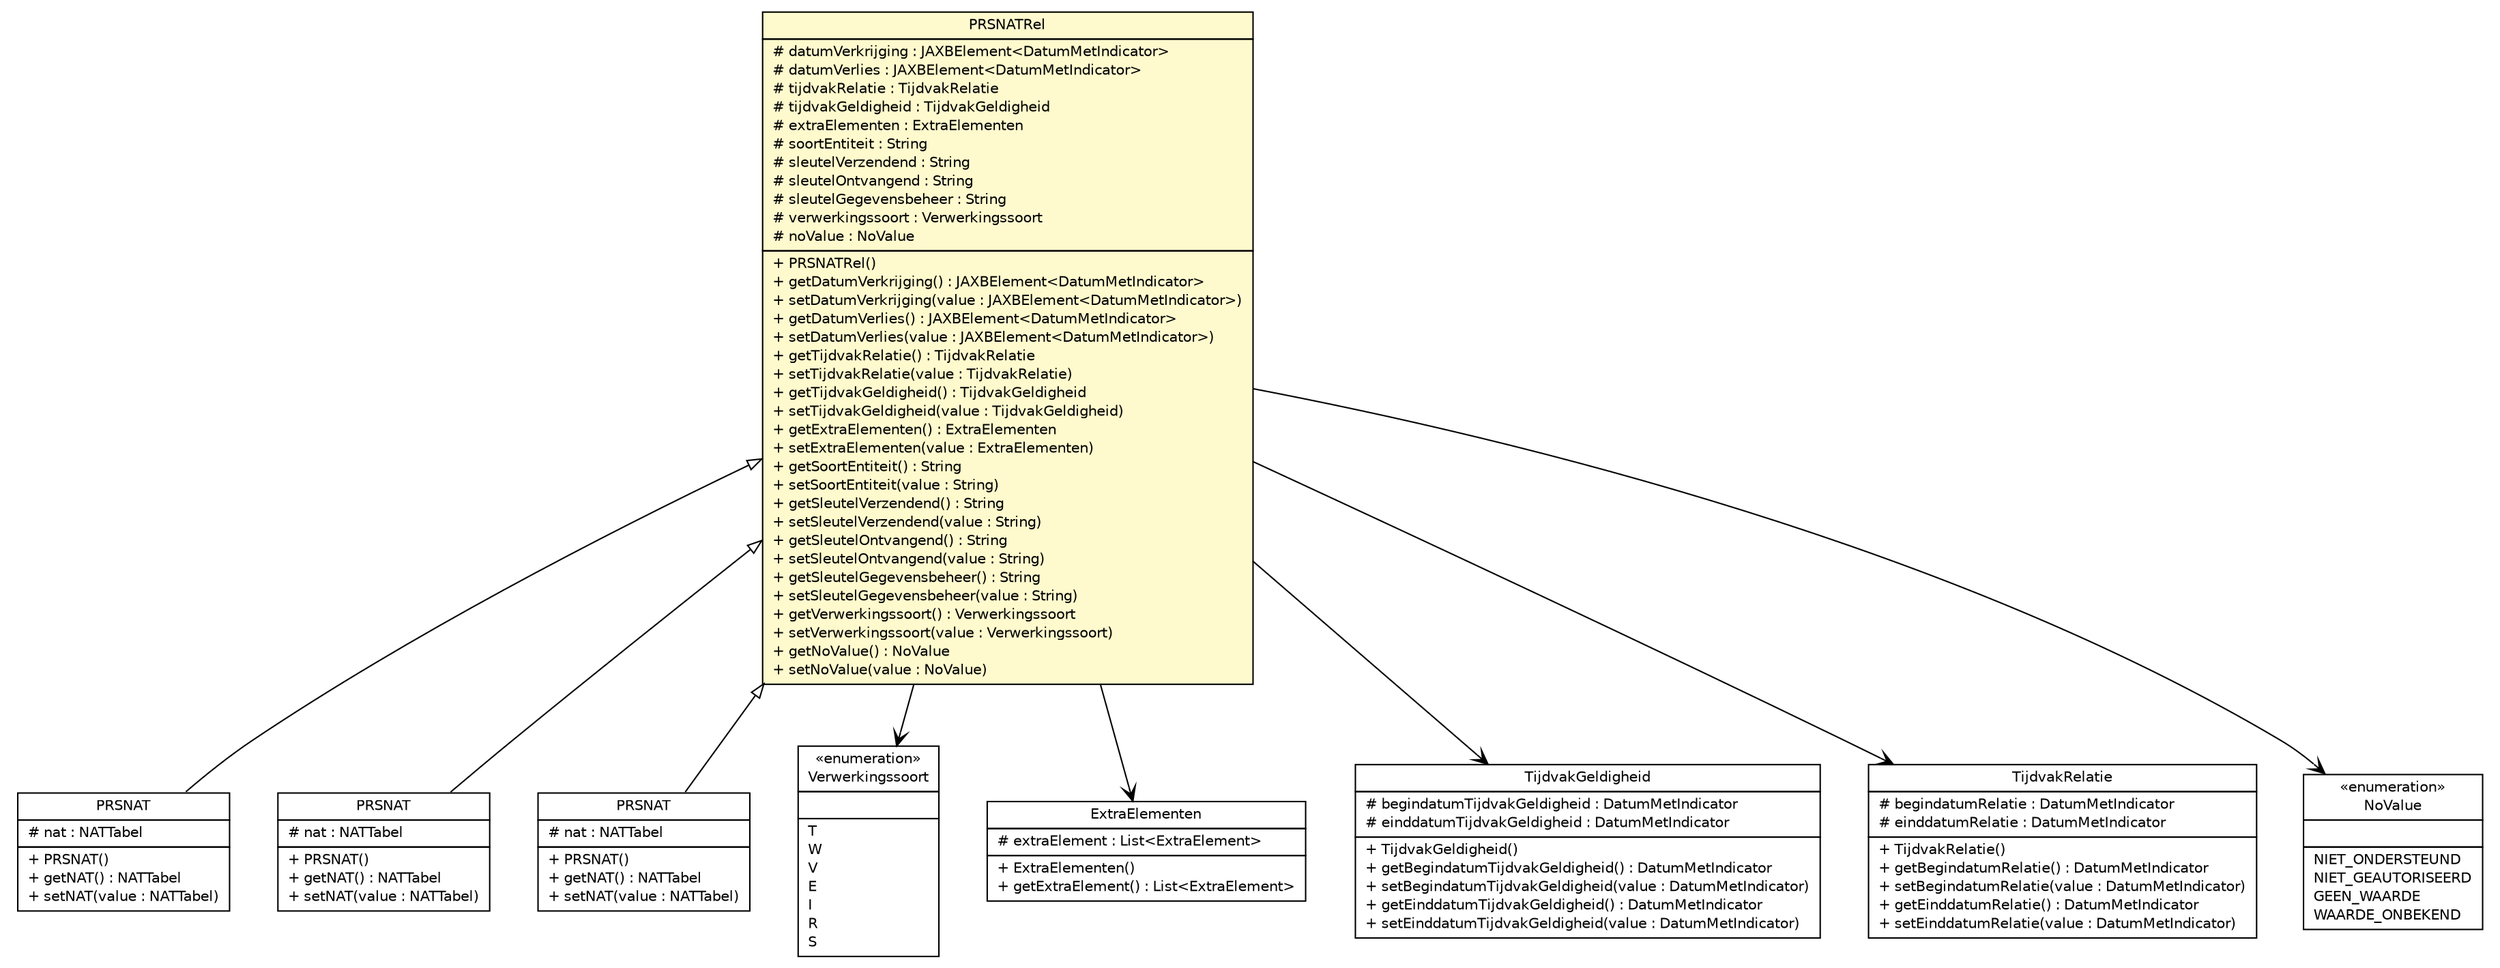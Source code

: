 #!/usr/local/bin/dot
#
# Class diagram 
# Generated by UMLGraph version R5_6-24-gf6e263 (http://www.umlgraph.org/)
#

digraph G {
	edge [fontname="Helvetica",fontsize=10,labelfontname="Helvetica",labelfontsize=10];
	node [fontname="Helvetica",fontsize=10,shape=plaintext];
	nodesep=0.25;
	ranksep=0.5;
	// nl.egem.stuf.sector.bg._0204.PRSAntwoord.PRSNAT
	c168552 [label=<<table title="nl.egem.stuf.sector.bg._0204.PRSAntwoord.PRSNAT" border="0" cellborder="1" cellspacing="0" cellpadding="2" port="p" href="./PRSAntwoord.PRSNAT.html">
		<tr><td><table border="0" cellspacing="0" cellpadding="1">
<tr><td align="center" balign="center"> PRSNAT </td></tr>
		</table></td></tr>
		<tr><td><table border="0" cellspacing="0" cellpadding="1">
<tr><td align="left" balign="left"> # nat : NATTabel </td></tr>
		</table></td></tr>
		<tr><td><table border="0" cellspacing="0" cellpadding="1">
<tr><td align="left" balign="left"> + PRSNAT() </td></tr>
<tr><td align="left" balign="left"> + getNAT() : NATTabel </td></tr>
<tr><td align="left" balign="left"> + setNAT(value : NATTabel) </td></tr>
		</table></td></tr>
		</table>>, URL="./PRSAntwoord.PRSNAT.html", fontname="Helvetica", fontcolor="black", fontsize=10.0];
	// nl.egem.stuf.sector.bg._0204.PRSNATRel
	c168602 [label=<<table title="nl.egem.stuf.sector.bg._0204.PRSNATRel" border="0" cellborder="1" cellspacing="0" cellpadding="2" port="p" bgcolor="lemonChiffon" href="./PRSNATRel.html">
		<tr><td><table border="0" cellspacing="0" cellpadding="1">
<tr><td align="center" balign="center"> PRSNATRel </td></tr>
		</table></td></tr>
		<tr><td><table border="0" cellspacing="0" cellpadding="1">
<tr><td align="left" balign="left"> # datumVerkrijging : JAXBElement&lt;DatumMetIndicator&gt; </td></tr>
<tr><td align="left" balign="left"> # datumVerlies : JAXBElement&lt;DatumMetIndicator&gt; </td></tr>
<tr><td align="left" balign="left"> # tijdvakRelatie : TijdvakRelatie </td></tr>
<tr><td align="left" balign="left"> # tijdvakGeldigheid : TijdvakGeldigheid </td></tr>
<tr><td align="left" balign="left"> # extraElementen : ExtraElementen </td></tr>
<tr><td align="left" balign="left"> # soortEntiteit : String </td></tr>
<tr><td align="left" balign="left"> # sleutelVerzendend : String </td></tr>
<tr><td align="left" balign="left"> # sleutelOntvangend : String </td></tr>
<tr><td align="left" balign="left"> # sleutelGegevensbeheer : String </td></tr>
<tr><td align="left" balign="left"> # verwerkingssoort : Verwerkingssoort </td></tr>
<tr><td align="left" balign="left"> # noValue : NoValue </td></tr>
		</table></td></tr>
		<tr><td><table border="0" cellspacing="0" cellpadding="1">
<tr><td align="left" balign="left"> + PRSNATRel() </td></tr>
<tr><td align="left" balign="left"> + getDatumVerkrijging() : JAXBElement&lt;DatumMetIndicator&gt; </td></tr>
<tr><td align="left" balign="left"> + setDatumVerkrijging(value : JAXBElement&lt;DatumMetIndicator&gt;) </td></tr>
<tr><td align="left" balign="left"> + getDatumVerlies() : JAXBElement&lt;DatumMetIndicator&gt; </td></tr>
<tr><td align="left" balign="left"> + setDatumVerlies(value : JAXBElement&lt;DatumMetIndicator&gt;) </td></tr>
<tr><td align="left" balign="left"> + getTijdvakRelatie() : TijdvakRelatie </td></tr>
<tr><td align="left" balign="left"> + setTijdvakRelatie(value : TijdvakRelatie) </td></tr>
<tr><td align="left" balign="left"> + getTijdvakGeldigheid() : TijdvakGeldigheid </td></tr>
<tr><td align="left" balign="left"> + setTijdvakGeldigheid(value : TijdvakGeldigheid) </td></tr>
<tr><td align="left" balign="left"> + getExtraElementen() : ExtraElementen </td></tr>
<tr><td align="left" balign="left"> + setExtraElementen(value : ExtraElementen) </td></tr>
<tr><td align="left" balign="left"> + getSoortEntiteit() : String </td></tr>
<tr><td align="left" balign="left"> + setSoortEntiteit(value : String) </td></tr>
<tr><td align="left" balign="left"> + getSleutelVerzendend() : String </td></tr>
<tr><td align="left" balign="left"> + setSleutelVerzendend(value : String) </td></tr>
<tr><td align="left" balign="left"> + getSleutelOntvangend() : String </td></tr>
<tr><td align="left" balign="left"> + setSleutelOntvangend(value : String) </td></tr>
<tr><td align="left" balign="left"> + getSleutelGegevensbeheer() : String </td></tr>
<tr><td align="left" balign="left"> + setSleutelGegevensbeheer(value : String) </td></tr>
<tr><td align="left" balign="left"> + getVerwerkingssoort() : Verwerkingssoort </td></tr>
<tr><td align="left" balign="left"> + setVerwerkingssoort(value : Verwerkingssoort) </td></tr>
<tr><td align="left" balign="left"> + getNoValue() : NoValue </td></tr>
<tr><td align="left" balign="left"> + setNoValue(value : NoValue) </td></tr>
		</table></td></tr>
		</table>>, URL="./PRSNATRel.html", fontname="Helvetica", fontcolor="black", fontsize=10.0];
	// nl.egem.stuf.sector.bg._0204.PRSVraag.PRSNAT
	c168647 [label=<<table title="nl.egem.stuf.sector.bg._0204.PRSVraag.PRSNAT" border="0" cellborder="1" cellspacing="0" cellpadding="2" port="p" href="./PRSVraag.PRSNAT.html">
		<tr><td><table border="0" cellspacing="0" cellpadding="1">
<tr><td align="center" balign="center"> PRSNAT </td></tr>
		</table></td></tr>
		<tr><td><table border="0" cellspacing="0" cellpadding="1">
<tr><td align="left" balign="left"> # nat : NATTabel </td></tr>
		</table></td></tr>
		<tr><td><table border="0" cellspacing="0" cellpadding="1">
<tr><td align="left" balign="left"> + PRSNAT() </td></tr>
<tr><td align="left" balign="left"> + getNAT() : NATTabel </td></tr>
<tr><td align="left" balign="left"> + setNAT(value : NATTabel) </td></tr>
		</table></td></tr>
		</table>>, URL="./PRSVraag.PRSNAT.html", fontname="Helvetica", fontcolor="black", fontsize=10.0];
	// nl.egem.stuf.sector.bg._0204.PRSKennisgeving.PRSNAT
	c168781 [label=<<table title="nl.egem.stuf.sector.bg._0204.PRSKennisgeving.PRSNAT" border="0" cellborder="1" cellspacing="0" cellpadding="2" port="p" href="./PRSKennisgeving.PRSNAT.html">
		<tr><td><table border="0" cellspacing="0" cellpadding="1">
<tr><td align="center" balign="center"> PRSNAT </td></tr>
		</table></td></tr>
		<tr><td><table border="0" cellspacing="0" cellpadding="1">
<tr><td align="left" balign="left"> # nat : NATTabel </td></tr>
		</table></td></tr>
		<tr><td><table border="0" cellspacing="0" cellpadding="1">
<tr><td align="left" balign="left"> + PRSNAT() </td></tr>
<tr><td align="left" balign="left"> + getNAT() : NATTabel </td></tr>
<tr><td align="left" balign="left"> + setNAT(value : NATTabel) </td></tr>
		</table></td></tr>
		</table>>, URL="./PRSKennisgeving.PRSNAT.html", fontname="Helvetica", fontcolor="black", fontsize=10.0];
	// nl.egem.stuf.stuf0204.Verwerkingssoort
	c169001 [label=<<table title="nl.egem.stuf.stuf0204.Verwerkingssoort" border="0" cellborder="1" cellspacing="0" cellpadding="2" port="p" href="../../../stuf0204/Verwerkingssoort.html">
		<tr><td><table border="0" cellspacing="0" cellpadding="1">
<tr><td align="center" balign="center"> &#171;enumeration&#187; </td></tr>
<tr><td align="center" balign="center"> Verwerkingssoort </td></tr>
		</table></td></tr>
		<tr><td><table border="0" cellspacing="0" cellpadding="1">
<tr><td align="left" balign="left">  </td></tr>
		</table></td></tr>
		<tr><td><table border="0" cellspacing="0" cellpadding="1">
<tr><td align="left" balign="left"> T </td></tr>
<tr><td align="left" balign="left"> W </td></tr>
<tr><td align="left" balign="left"> V </td></tr>
<tr><td align="left" balign="left"> E </td></tr>
<tr><td align="left" balign="left"> I </td></tr>
<tr><td align="left" balign="left"> R </td></tr>
<tr><td align="left" balign="left"> S </td></tr>
		</table></td></tr>
		</table>>, URL="../../../stuf0204/Verwerkingssoort.html", fontname="Helvetica", fontcolor="black", fontsize=10.0];
	// nl.egem.stuf.stuf0204.ExtraElementen
	c169004 [label=<<table title="nl.egem.stuf.stuf0204.ExtraElementen" border="0" cellborder="1" cellspacing="0" cellpadding="2" port="p" href="../../../stuf0204/ExtraElementen.html">
		<tr><td><table border="0" cellspacing="0" cellpadding="1">
<tr><td align="center" balign="center"> ExtraElementen </td></tr>
		</table></td></tr>
		<tr><td><table border="0" cellspacing="0" cellpadding="1">
<tr><td align="left" balign="left"> # extraElement : List&lt;ExtraElement&gt; </td></tr>
		</table></td></tr>
		<tr><td><table border="0" cellspacing="0" cellpadding="1">
<tr><td align="left" balign="left"> + ExtraElementen() </td></tr>
<tr><td align="left" balign="left"> + getExtraElement() : List&lt;ExtraElement&gt; </td></tr>
		</table></td></tr>
		</table>>, URL="../../../stuf0204/ExtraElementen.html", fontname="Helvetica", fontcolor="black", fontsize=10.0];
	// nl.egem.stuf.stuf0204.TijdvakGeldigheid
	c169007 [label=<<table title="nl.egem.stuf.stuf0204.TijdvakGeldigheid" border="0" cellborder="1" cellspacing="0" cellpadding="2" port="p" href="../../../stuf0204/TijdvakGeldigheid.html">
		<tr><td><table border="0" cellspacing="0" cellpadding="1">
<tr><td align="center" balign="center"> TijdvakGeldigheid </td></tr>
		</table></td></tr>
		<tr><td><table border="0" cellspacing="0" cellpadding="1">
<tr><td align="left" balign="left"> # begindatumTijdvakGeldigheid : DatumMetIndicator </td></tr>
<tr><td align="left" balign="left"> # einddatumTijdvakGeldigheid : DatumMetIndicator </td></tr>
		</table></td></tr>
		<tr><td><table border="0" cellspacing="0" cellpadding="1">
<tr><td align="left" balign="left"> + TijdvakGeldigheid() </td></tr>
<tr><td align="left" balign="left"> + getBegindatumTijdvakGeldigheid() : DatumMetIndicator </td></tr>
<tr><td align="left" balign="left"> + setBegindatumTijdvakGeldigheid(value : DatumMetIndicator) </td></tr>
<tr><td align="left" balign="left"> + getEinddatumTijdvakGeldigheid() : DatumMetIndicator </td></tr>
<tr><td align="left" balign="left"> + setEinddatumTijdvakGeldigheid(value : DatumMetIndicator) </td></tr>
		</table></td></tr>
		</table>>, URL="../../../stuf0204/TijdvakGeldigheid.html", fontname="Helvetica", fontcolor="black", fontsize=10.0];
	// nl.egem.stuf.stuf0204.TijdvakRelatie
	c169009 [label=<<table title="nl.egem.stuf.stuf0204.TijdvakRelatie" border="0" cellborder="1" cellspacing="0" cellpadding="2" port="p" href="../../../stuf0204/TijdvakRelatie.html">
		<tr><td><table border="0" cellspacing="0" cellpadding="1">
<tr><td align="center" balign="center"> TijdvakRelatie </td></tr>
		</table></td></tr>
		<tr><td><table border="0" cellspacing="0" cellpadding="1">
<tr><td align="left" balign="left"> # begindatumRelatie : DatumMetIndicator </td></tr>
<tr><td align="left" balign="left"> # einddatumRelatie : DatumMetIndicator </td></tr>
		</table></td></tr>
		<tr><td><table border="0" cellspacing="0" cellpadding="1">
<tr><td align="left" balign="left"> + TijdvakRelatie() </td></tr>
<tr><td align="left" balign="left"> + getBegindatumRelatie() : DatumMetIndicator </td></tr>
<tr><td align="left" balign="left"> + setBegindatumRelatie(value : DatumMetIndicator) </td></tr>
<tr><td align="left" balign="left"> + getEinddatumRelatie() : DatumMetIndicator </td></tr>
<tr><td align="left" balign="left"> + setEinddatumRelatie(value : DatumMetIndicator) </td></tr>
		</table></td></tr>
		</table>>, URL="../../../stuf0204/TijdvakRelatie.html", fontname="Helvetica", fontcolor="black", fontsize=10.0];
	// nl.egem.stuf.stuf0204.NoValue
	c169011 [label=<<table title="nl.egem.stuf.stuf0204.NoValue" border="0" cellborder="1" cellspacing="0" cellpadding="2" port="p" href="../../../stuf0204/NoValue.html">
		<tr><td><table border="0" cellspacing="0" cellpadding="1">
<tr><td align="center" balign="center"> &#171;enumeration&#187; </td></tr>
<tr><td align="center" balign="center"> NoValue </td></tr>
		</table></td></tr>
		<tr><td><table border="0" cellspacing="0" cellpadding="1">
<tr><td align="left" balign="left">  </td></tr>
		</table></td></tr>
		<tr><td><table border="0" cellspacing="0" cellpadding="1">
<tr><td align="left" balign="left"> NIET_ONDERSTEUND </td></tr>
<tr><td align="left" balign="left"> NIET_GEAUTORISEERD </td></tr>
<tr><td align="left" balign="left"> GEEN_WAARDE </td></tr>
<tr><td align="left" balign="left"> WAARDE_ONBEKEND </td></tr>
		</table></td></tr>
		</table>>, URL="../../../stuf0204/NoValue.html", fontname="Helvetica", fontcolor="black", fontsize=10.0];
	//nl.egem.stuf.sector.bg._0204.PRSAntwoord.PRSNAT extends nl.egem.stuf.sector.bg._0204.PRSNATRel
	c168602:p -> c168552:p [dir=back,arrowtail=empty];
	//nl.egem.stuf.sector.bg._0204.PRSVraag.PRSNAT extends nl.egem.stuf.sector.bg._0204.PRSNATRel
	c168602:p -> c168647:p [dir=back,arrowtail=empty];
	//nl.egem.stuf.sector.bg._0204.PRSKennisgeving.PRSNAT extends nl.egem.stuf.sector.bg._0204.PRSNATRel
	c168602:p -> c168781:p [dir=back,arrowtail=empty];
	// nl.egem.stuf.sector.bg._0204.PRSNATRel NAVASSOC nl.egem.stuf.stuf0204.TijdvakRelatie
	c168602:p -> c169009:p [taillabel="", label="", headlabel="", fontname="Helvetica", fontcolor="black", fontsize=10.0, color="black", arrowhead=open];
	// nl.egem.stuf.sector.bg._0204.PRSNATRel NAVASSOC nl.egem.stuf.stuf0204.TijdvakGeldigheid
	c168602:p -> c169007:p [taillabel="", label="", headlabel="", fontname="Helvetica", fontcolor="black", fontsize=10.0, color="black", arrowhead=open];
	// nl.egem.stuf.sector.bg._0204.PRSNATRel NAVASSOC nl.egem.stuf.stuf0204.ExtraElementen
	c168602:p -> c169004:p [taillabel="", label="", headlabel="", fontname="Helvetica", fontcolor="black", fontsize=10.0, color="black", arrowhead=open];
	// nl.egem.stuf.sector.bg._0204.PRSNATRel NAVASSOC nl.egem.stuf.stuf0204.Verwerkingssoort
	c168602:p -> c169001:p [taillabel="", label="", headlabel="", fontname="Helvetica", fontcolor="black", fontsize=10.0, color="black", arrowhead=open];
	// nl.egem.stuf.sector.bg._0204.PRSNATRel NAVASSOC nl.egem.stuf.stuf0204.NoValue
	c168602:p -> c169011:p [taillabel="", label="", headlabel="", fontname="Helvetica", fontcolor="black", fontsize=10.0, color="black", arrowhead=open];
}

